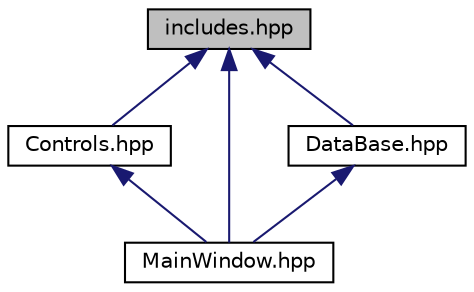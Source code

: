 digraph "includes.hpp"
{
 // LATEX_PDF_SIZE
  edge [fontname="Helvetica",fontsize="10",labelfontname="Helvetica",labelfontsize="10"];
  node [fontname="Helvetica",fontsize="10",shape=record];
  Node14 [label="includes.hpp",height=0.2,width=0.4,color="black", fillcolor="grey75", style="filled", fontcolor="black"];
  Node14 -> Node15 [dir="back",color="midnightblue",fontsize="10",style="solid",fontname="Helvetica"];
  Node15 [label="Controls.hpp",height=0.2,width=0.4,color="black", fillcolor="white", style="filled",URL="$_controls_8hpp.html",tooltip="Classe de création de l&#39;interface utilisateur. "];
  Node15 -> Node16 [dir="back",color="midnightblue",fontsize="10",style="solid",fontname="Helvetica"];
  Node16 [label="MainWindow.hpp",height=0.2,width=0.4,color="black", fillcolor="white", style="filled",URL="$_main_window_8hpp.html",tooltip="Classe principale. "];
  Node14 -> Node17 [dir="back",color="midnightblue",fontsize="10",style="solid",fontname="Helvetica"];
  Node17 [label="DataBase.hpp",height=0.2,width=0.4,color="black", fillcolor="white", style="filled",URL="$_data_base_8hpp.html",tooltip="Classe d&#39;accès à la base de données. "];
  Node17 -> Node16 [dir="back",color="midnightblue",fontsize="10",style="solid",fontname="Helvetica"];
  Node14 -> Node16 [dir="back",color="midnightblue",fontsize="10",style="solid",fontname="Helvetica"];
}

